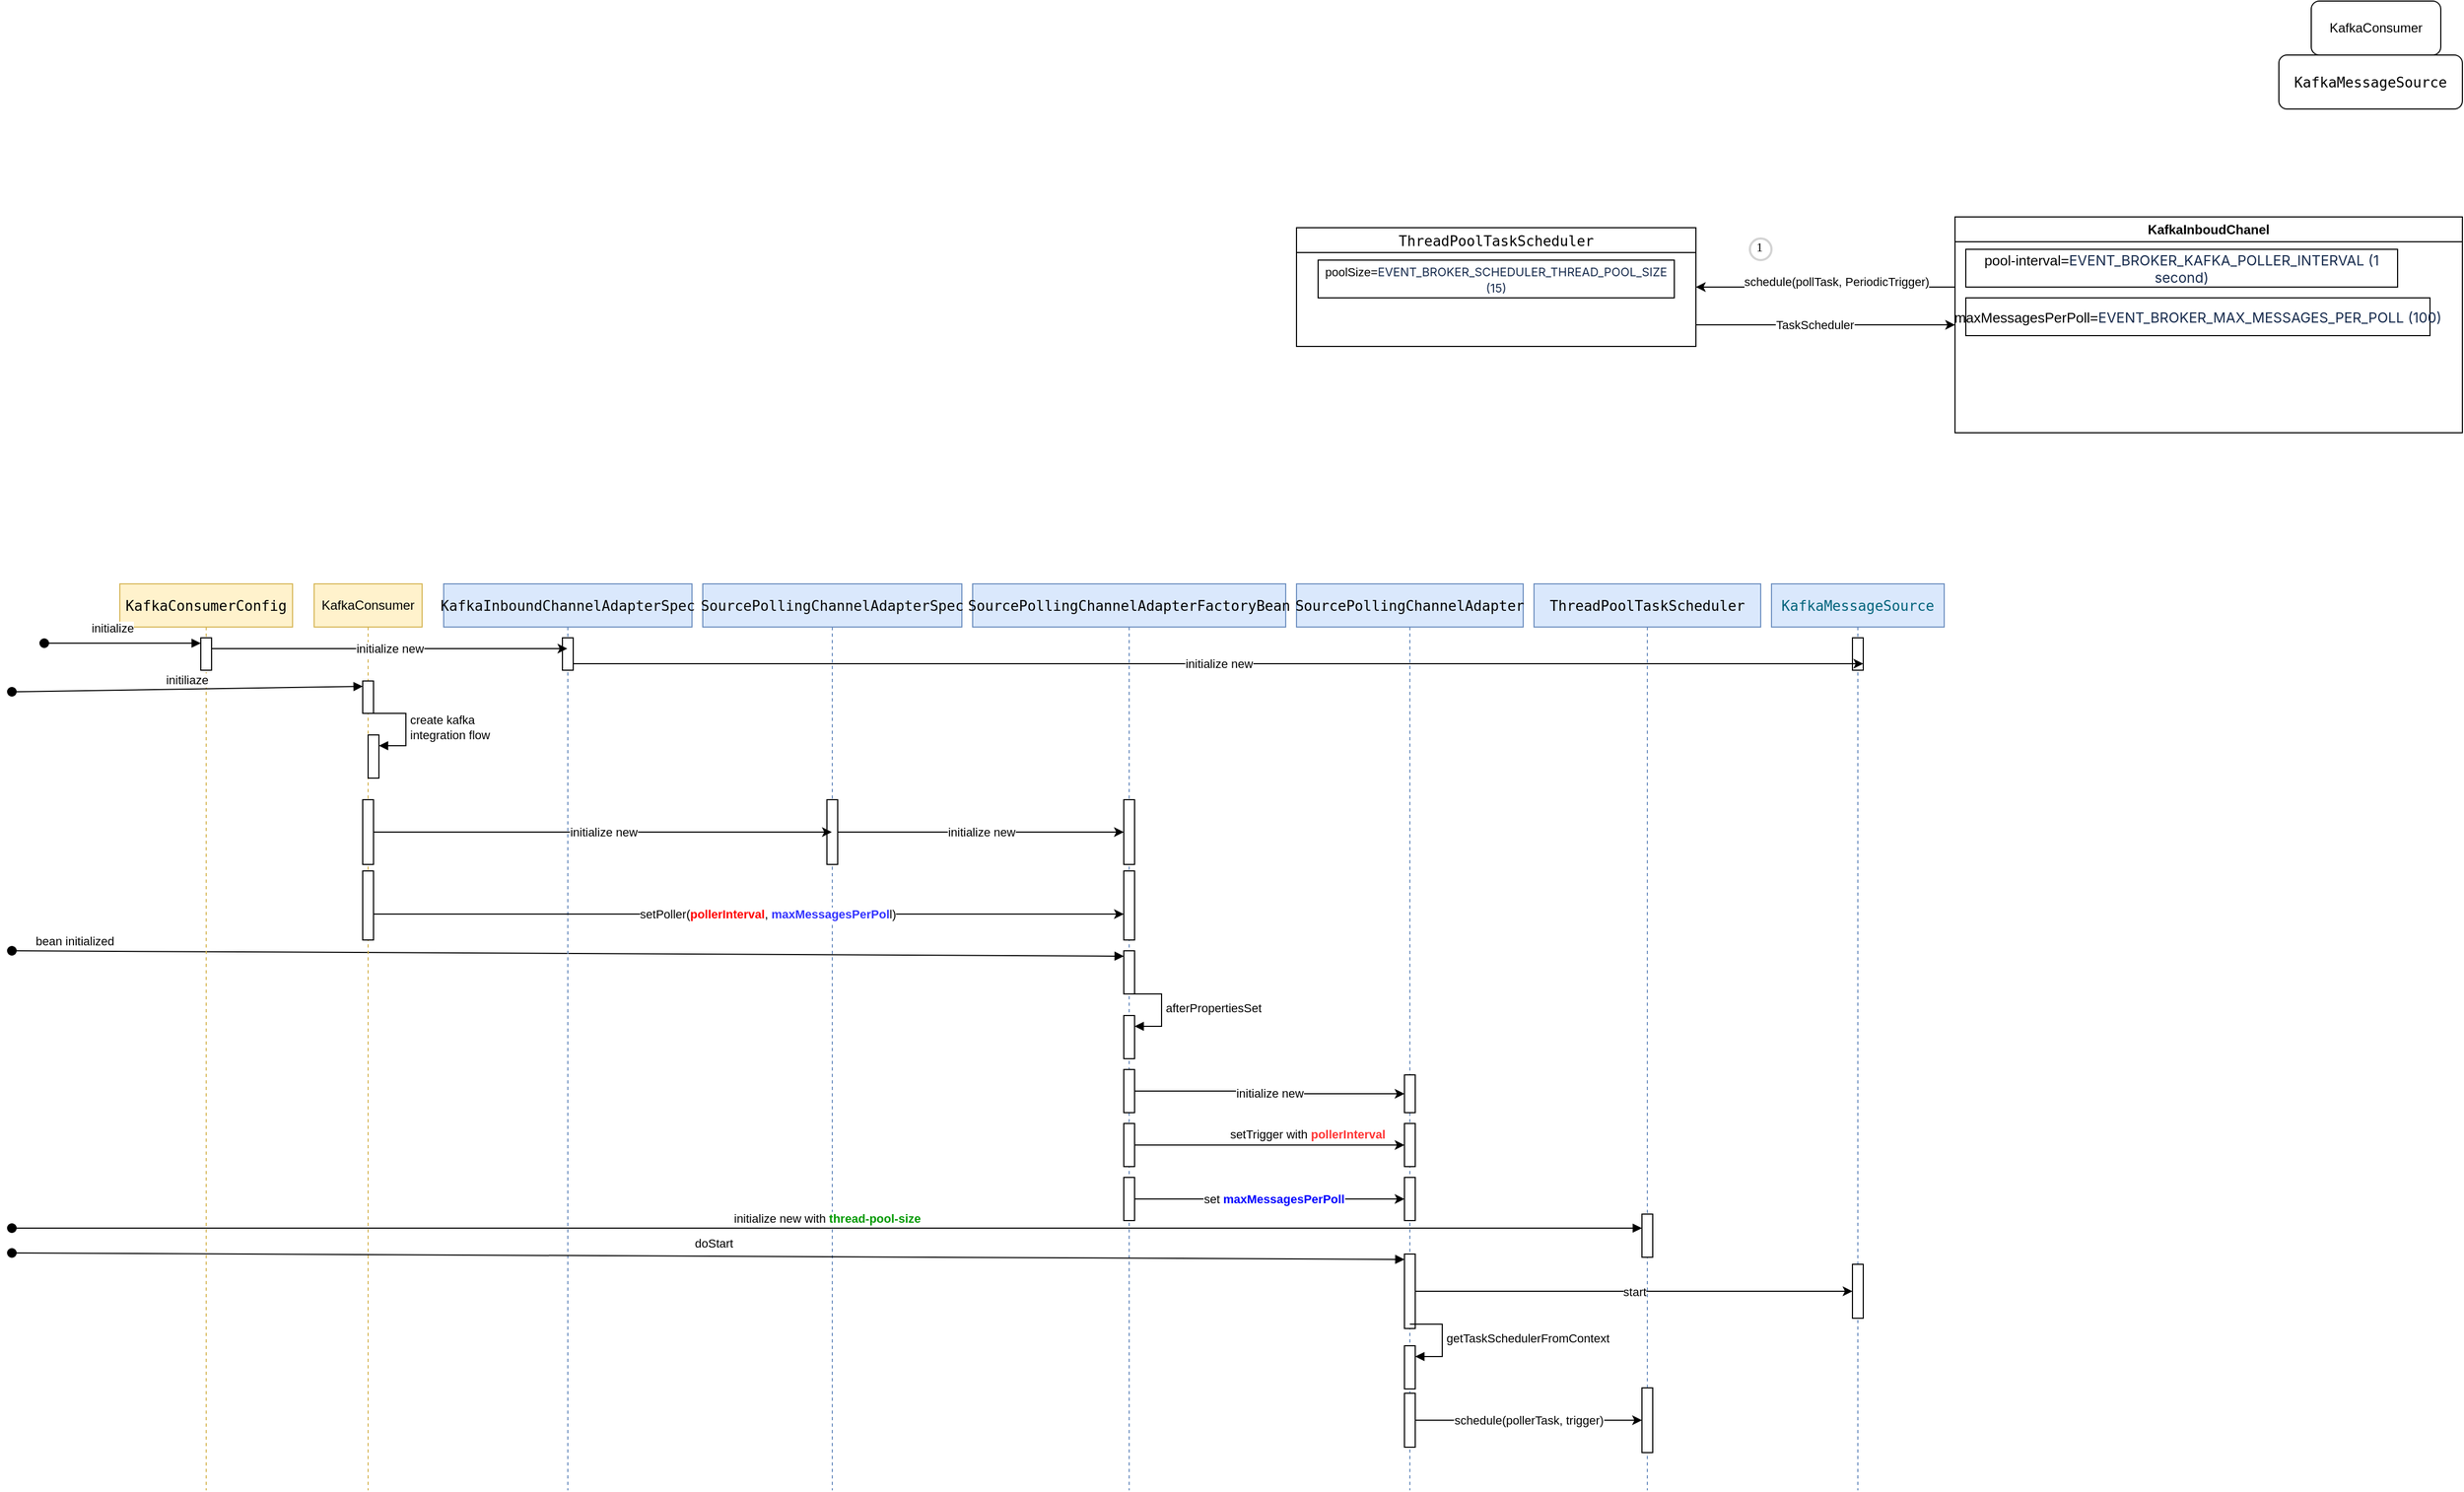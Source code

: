 <mxfile version="24.4.2" type="github">
  <diagram name="Page-1" id="fZzsu9hmyL7Nlfl3KdEv">
    <mxGraphModel dx="3387" dy="878" grid="1" gridSize="10" guides="1" tooltips="1" connect="1" arrows="1" fold="1" page="1" pageScale="1" pageWidth="850" pageHeight="1100" math="0" shadow="0">
      <root>
        <mxCell id="0" />
        <mxCell id="1" parent="0" />
        <mxCell id="QlcWedHpRXv3R7vnOEsD-1" value="&lt;div style=&quot;background-color:#ffffff;color:#080808&quot;&gt;&lt;pre style=&quot;font-family:&#39;JetBrains Mono&#39;,monospace;font-size:9.8pt;&quot;&gt;&lt;span style=&quot;color:#000000;&quot;&gt;KafkaMessageSource&lt;/span&gt;&lt;/pre&gt;&lt;/div&gt;" style="rounded=1;whiteSpace=wrap;html=1;" parent="1" vertex="1">
          <mxGeometry x="660" y="70" width="170" height="50" as="geometry" />
        </mxCell>
        <mxCell id="QlcWedHpRXv3R7vnOEsD-2" value="KafkaConsumer" style="rounded=1;whiteSpace=wrap;html=1;" parent="1" vertex="1">
          <mxGeometry x="690" y="20" width="120" height="50" as="geometry" />
        </mxCell>
        <mxCell id="QlcWedHpRXv3R7vnOEsD-10" value="KafkaInboudChanel" style="swimlane;whiteSpace=wrap;html=1;" parent="1" vertex="1">
          <mxGeometry x="360" y="220" width="470" height="200" as="geometry" />
        </mxCell>
        <mxCell id="QlcWedHpRXv3R7vnOEsD-9" value="&lt;font style=&quot;font-size: 13px;&quot;&gt;pool-interval=&lt;span style=&quot;color: rgb(23, 43, 77); font-family: -apple-system, BlinkMacSystemFont, &amp;quot;Segoe UI&amp;quot;, Roboto, Oxygen, Ubuntu, &amp;quot;Fira Sans&amp;quot;, &amp;quot;Droid Sans&amp;quot;, &amp;quot;Helvetica Neue&amp;quot;, sans-serif; text-align: start; background-color: rgb(255, 255, 255);&quot;&gt;EVENT_BROKER_KAFKA_POLLER_INTERVAL&lt;/span&gt;&lt;span style=&quot;color: rgb(23, 43, 77); font-family: -apple-system, BlinkMacSystemFont, &amp;quot;Segoe UI&amp;quot;, Roboto, Oxygen, Ubuntu, &amp;quot;Fira Sans&amp;quot;, &amp;quot;Droid Sans&amp;quot;, &amp;quot;Helvetica Neue&amp;quot;, sans-serif;&quot;&gt;&amp;nbsp;(1 second)&lt;/span&gt;&lt;/font&gt;" style="rounded=0;whiteSpace=wrap;html=1;align=center;" parent="QlcWedHpRXv3R7vnOEsD-10" vertex="1">
          <mxGeometry x="10" y="30" width="400" height="35" as="geometry" />
        </mxCell>
        <mxCell id="QlcWedHpRXv3R7vnOEsD-19" value="&lt;div style=&quot;text-align: start;&quot;&gt;&lt;span style=&quot;font-size: 13px; background-color: initial;&quot;&gt;maxMessagesPerPoll=&lt;/span&gt;&lt;span style=&quot;background-color: initial; font-size: 13px;&quot;&gt;&lt;font face=&quot;-apple-system, BlinkMacSystemFont, Segoe UI, Roboto, Oxygen, Ubuntu, Fira Sans, Droid Sans, Helvetica Neue, sans-serif&quot; color=&quot;#172b4d&quot;&gt;EVENT_BROKER_MAX_MESSAGES_PER_POLL&lt;/font&gt;&lt;/span&gt;&lt;span style=&quot;font-size: 13px; background-color: initial; color: rgb(23, 43, 77); font-family: -apple-system, BlinkMacSystemFont, &amp;quot;Segoe UI&amp;quot;, Roboto, Oxygen, Ubuntu, &amp;quot;Fira Sans&amp;quot;, &amp;quot;Droid Sans&amp;quot;, &amp;quot;Helvetica Neue&amp;quot;, sans-serif;&quot;&gt;&amp;nbsp;(100)&lt;/span&gt;&lt;/div&gt;" style="rounded=0;whiteSpace=wrap;html=1;align=center;" parent="QlcWedHpRXv3R7vnOEsD-10" vertex="1">
          <mxGeometry x="10" y="75" width="430" height="35" as="geometry" />
        </mxCell>
        <mxCell id="QlcWedHpRXv3R7vnOEsD-18" value="TaskScheduler" style="edgeStyle=orthogonalEdgeStyle;rounded=0;orthogonalLoop=1;jettySize=auto;html=1;entryX=0;entryY=0.5;entryDx=0;entryDy=0;" parent="1" source="QlcWedHpRXv3R7vnOEsD-13" target="QlcWedHpRXv3R7vnOEsD-10" edge="1">
          <mxGeometry x="-0.083" relative="1" as="geometry">
            <Array as="points">
              <mxPoint x="240" y="320" />
              <mxPoint x="240" y="320" />
            </Array>
            <mxPoint as="offset" />
          </mxGeometry>
        </mxCell>
        <mxCell id="QlcWedHpRXv3R7vnOEsD-13" value="&lt;pre style=&quot;color: rgb(8, 8, 8); font-weight: 400; font-family: &amp;quot;JetBrains Mono&amp;quot;, monospace; font-size: 9.8pt;&quot;&gt;&lt;span style=&quot;color: rgb(0, 0, 0);&quot;&gt;ThreadPoolTaskScheduler&lt;/span&gt;&lt;/pre&gt;" style="swimlane;whiteSpace=wrap;html=1;" parent="1" vertex="1">
          <mxGeometry x="-250" y="230" width="370" height="110" as="geometry" />
        </mxCell>
        <mxCell id="QlcWedHpRXv3R7vnOEsD-6" value="&lt;font style=&quot;font-size: 11px;&quot;&gt;poolSize=&lt;span style=&quot;color: rgb(23, 43, 77); font-family: -apple-system, BlinkMacSystemFont, &amp;quot;Segoe UI&amp;quot;, Roboto, Oxygen, Ubuntu, &amp;quot;Fira Sans&amp;quot;, &amp;quot;Droid Sans&amp;quot;, &amp;quot;Helvetica Neue&amp;quot;, sans-serif;&quot;&gt;EVENT_BROKER_SCHEDULER_THREAD_POOL_SIZE (15)&lt;/span&gt;&lt;/font&gt;" style="rounded=0;whiteSpace=wrap;html=1;align=center;" parent="QlcWedHpRXv3R7vnOEsD-13" vertex="1">
          <mxGeometry x="20" y="30" width="330" height="35" as="geometry" />
        </mxCell>
        <mxCell id="QlcWedHpRXv3R7vnOEsD-14" value="&lt;div&gt;schedule(pollTask, PeriodicTrigger)&lt;/div&gt;" style="edgeStyle=orthogonalEdgeStyle;rounded=0;orthogonalLoop=1;jettySize=auto;html=1;entryX=1;entryY=0.5;entryDx=0;entryDy=0;exitX=0;exitY=0.25;exitDx=0;exitDy=0;" parent="1" source="QlcWedHpRXv3R7vnOEsD-10" target="QlcWedHpRXv3R7vnOEsD-13" edge="1">
          <mxGeometry x="-0.02" y="-5" relative="1" as="geometry">
            <mxPoint x="320" y="275" as="sourcePoint" />
            <Array as="points">
              <mxPoint x="360" y="285" />
            </Array>
            <mxPoint as="offset" />
          </mxGeometry>
        </mxCell>
        <mxCell id="QlcWedHpRXv3R7vnOEsD-15" value="1" style="ellipse;whiteSpace=wrap;html=1;aspect=fixed;strokeWidth=2;fontFamily=Tahoma;spacingBottom=4;spacingRight=2;strokeColor=#d3d3d3;" parent="1" vertex="1">
          <mxGeometry x="170" y="240" width="20" height="20" as="geometry" />
        </mxCell>
        <mxCell id="QlcWedHpRXv3R7vnOEsD-20" value="&lt;div style=&quot;color: rgb(8, 8, 8);&quot;&gt;&lt;pre style=&quot;font-family:&#39;JetBrains Mono&#39;,monospace;font-size:9.8pt;&quot;&gt;&lt;span style=&quot;color:#000000;&quot;&gt;SourcePollingChannelAdapter&lt;/span&gt;&lt;/pre&gt;&lt;/div&gt;" style="shape=umlLifeline;perimeter=lifelinePerimeter;whiteSpace=wrap;html=1;container=1;dropTarget=0;collapsible=0;recursiveResize=0;outlineConnect=0;portConstraint=eastwest;newEdgeStyle={&quot;curved&quot;:0,&quot;rounded&quot;:0};fillColor=#dae8fc;strokeColor=#6c8ebf;labelBackgroundColor=none;" parent="1" vertex="1">
          <mxGeometry x="-250" y="560" width="210" height="840" as="geometry" />
        </mxCell>
        <mxCell id="QlcWedHpRXv3R7vnOEsD-53" value="" style="html=1;points=[[0,0,0,0,5],[0,1,0,0,-5],[1,0,0,0,5],[1,1,0,0,-5]];perimeter=orthogonalPerimeter;outlineConnect=0;targetShapes=umlLifeline;portConstraint=eastwest;newEdgeStyle={&quot;curved&quot;:0,&quot;rounded&quot;:0};" parent="QlcWedHpRXv3R7vnOEsD-20" vertex="1">
          <mxGeometry x="100" y="455" width="10" height="35" as="geometry" />
        </mxCell>
        <mxCell id="QlcWedHpRXv3R7vnOEsD-94" value="" style="html=1;points=[[0,0,0,0,5],[0,1,0,0,-5],[1,0,0,0,5],[1,1,0,0,-5]];perimeter=orthogonalPerimeter;outlineConnect=0;targetShapes=umlLifeline;portConstraint=eastwest;newEdgeStyle={&quot;curved&quot;:0,&quot;rounded&quot;:0};" parent="QlcWedHpRXv3R7vnOEsD-20" vertex="1">
          <mxGeometry x="100" y="550" width="10" height="40" as="geometry" />
        </mxCell>
        <mxCell id="M7ghHzg6LirNKr-ro0C7-3" value="" style="html=1;points=[[0,0,0,0,5],[0,1,0,0,-5],[1,0,0,0,5],[1,1,0,0,-5]];perimeter=orthogonalPerimeter;outlineConnect=0;targetShapes=umlLifeline;portConstraint=eastwest;newEdgeStyle={&quot;curved&quot;:0,&quot;rounded&quot;:0};" parent="QlcWedHpRXv3R7vnOEsD-20" vertex="1">
          <mxGeometry x="100" y="621" width="10" height="69" as="geometry" />
        </mxCell>
        <mxCell id="M7ghHzg6LirNKr-ro0C7-5" value="" style="html=1;points=[[0,0,0,0,5],[0,1,0,0,-5],[1,0,0,0,5],[1,1,0,0,-5]];perimeter=orthogonalPerimeter;outlineConnect=0;targetShapes=umlLifeline;portConstraint=eastwest;newEdgeStyle={&quot;curved&quot;:0,&quot;rounded&quot;:0};" parent="QlcWedHpRXv3R7vnOEsD-20" vertex="1">
          <mxGeometry x="100" y="706" width="10" height="40" as="geometry" />
        </mxCell>
        <mxCell id="M7ghHzg6LirNKr-ro0C7-6" value="getTaskSchedulerFromContext" style="html=1;align=left;spacingLeft=2;endArrow=block;rounded=0;edgeStyle=orthogonalEdgeStyle;curved=0;rounded=0;" parent="QlcWedHpRXv3R7vnOEsD-20" target="M7ghHzg6LirNKr-ro0C7-5" edge="1">
          <mxGeometry relative="1" as="geometry">
            <mxPoint x="105" y="686" as="sourcePoint" />
            <Array as="points">
              <mxPoint x="135" y="716" />
            </Array>
          </mxGeometry>
        </mxCell>
        <mxCell id="M7ghHzg6LirNKr-ro0C7-7" value="" style="html=1;points=[[0,0,0,0,5],[0,1,0,0,-5],[1,0,0,0,5],[1,1,0,0,-5]];perimeter=orthogonalPerimeter;outlineConnect=0;targetShapes=umlLifeline;portConstraint=eastwest;newEdgeStyle={&quot;curved&quot;:0,&quot;rounded&quot;:0};" parent="QlcWedHpRXv3R7vnOEsD-20" vertex="1">
          <mxGeometry x="100" y="750" width="10" height="50" as="geometry" />
        </mxCell>
        <mxCell id="QlcWedHpRXv3R7vnOEsD-90" value="" style="html=1;points=[[0,0,0,0,5],[0,1,0,0,-5],[1,0,0,0,5],[1,1,0,0,-5]];perimeter=orthogonalPerimeter;outlineConnect=0;targetShapes=umlLifeline;portConstraint=eastwest;newEdgeStyle={&quot;curved&quot;:0,&quot;rounded&quot;:0};" parent="QlcWedHpRXv3R7vnOEsD-20" vertex="1">
          <mxGeometry x="100" y="500" width="10" height="40" as="geometry" />
        </mxCell>
        <mxCell id="QlcWedHpRXv3R7vnOEsD-21" value="&lt;div style=&quot;color: rgb(8, 8, 8);&quot;&gt;&lt;pre style=&quot;font-family:&#39;JetBrains Mono&#39;,monospace;font-size:9.8pt;&quot;&gt;&lt;pre style=&quot;font-family: &amp;quot;JetBrains Mono&amp;quot;, monospace; font-size: 9.8pt;&quot;&gt;&lt;span style=&quot;color: rgb(0, 0, 0);&quot;&gt;ThreadPoolTaskScheduler&lt;/span&gt;&lt;/pre&gt;&lt;/pre&gt;&lt;/div&gt;" style="shape=umlLifeline;perimeter=lifelinePerimeter;whiteSpace=wrap;html=1;container=1;dropTarget=0;collapsible=0;recursiveResize=0;outlineConnect=0;portConstraint=eastwest;newEdgeStyle={&quot;curved&quot;:0,&quot;rounded&quot;:0};fillColor=#dae8fc;strokeColor=#6c8ebf;labelBackgroundColor=none;" parent="1" vertex="1">
          <mxGeometry x="-30" y="560" width="210" height="840" as="geometry" />
        </mxCell>
        <mxCell id="M7ghHzg6LirNKr-ro0C7-2" value="" style="html=1;points=[[0,0,0,0,5],[0,1,0,0,-5],[1,0,0,0,5],[1,1,0,0,-5]];perimeter=orthogonalPerimeter;outlineConnect=0;targetShapes=umlLifeline;portConstraint=eastwest;newEdgeStyle={&quot;curved&quot;:0,&quot;rounded&quot;:0};" parent="QlcWedHpRXv3R7vnOEsD-21" vertex="1">
          <mxGeometry x="100" y="584" width="10" height="40" as="geometry" />
        </mxCell>
        <mxCell id="M7ghHzg6LirNKr-ro0C7-8" value="" style="html=1;points=[[0,0,0,0,5],[0,1,0,0,-5],[1,0,0,0,5],[1,1,0,0,-5]];perimeter=orthogonalPerimeter;outlineConnect=0;targetShapes=umlLifeline;portConstraint=eastwest;newEdgeStyle={&quot;curved&quot;:0,&quot;rounded&quot;:0};" parent="QlcWedHpRXv3R7vnOEsD-21" vertex="1">
          <mxGeometry x="100" y="745" width="10" height="60" as="geometry" />
        </mxCell>
        <mxCell id="QlcWedHpRXv3R7vnOEsD-22" value="&lt;div style=&quot;color: rgb(8, 8, 8);&quot;&gt;&lt;pre style=&quot;font-family:&#39;JetBrains Mono&#39;,monospace;font-size:9.8pt;&quot;&gt;&lt;div&gt;&lt;pre style=&quot;font-family:&#39;JetBrains Mono&#39;,monospace;font-size:9.8pt;&quot;&gt;&lt;span style=&quot;color:#000000;&quot;&gt;SourcePollingChannelAdapterFactoryBean&lt;/span&gt;&lt;/pre&gt;&lt;/div&gt;&lt;/pre&gt;&lt;/div&gt;" style="shape=umlLifeline;whiteSpace=wrap;html=1;container=1;dropTarget=0;collapsible=0;recursiveResize=0;outlineConnect=0;portConstraint=eastwest;newEdgeStyle={&quot;curved&quot;:0,&quot;rounded&quot;:0};points=[[0,0,0,0,5],[0,1,0,0,-5],[1,0,0,0,5],[1,1,0,0,-5]];perimeter=rectanglePerimeter;targetShapes=umlLifeline;participant=label;fillColor=#dae8fc;strokeColor=#6c8ebf;labelBackgroundColor=none;" parent="1" vertex="1">
          <mxGeometry x="-550" y="560" width="290" height="840" as="geometry" />
        </mxCell>
        <mxCell id="QlcWedHpRXv3R7vnOEsD-69" value="" style="html=1;points=[[0,0,0,0,5],[0,1,0,0,-5],[1,0,0,0,5],[1,1,0,0,-5]];perimeter=orthogonalPerimeter;outlineConnect=0;targetShapes=umlLifeline;portConstraint=eastwest;newEdgeStyle={&quot;curved&quot;:0,&quot;rounded&quot;:0};" parent="QlcWedHpRXv3R7vnOEsD-22" vertex="1">
          <mxGeometry x="140" y="200" width="10" height="60" as="geometry" />
        </mxCell>
        <mxCell id="QlcWedHpRXv3R7vnOEsD-76" value="" style="html=1;points=[[0,0,0,0,5],[0,1,0,0,-5],[1,0,0,0,5],[1,1,0,0,-5]];perimeter=orthogonalPerimeter;outlineConnect=0;targetShapes=umlLifeline;portConstraint=eastwest;newEdgeStyle={&quot;curved&quot;:0,&quot;rounded&quot;:0};" parent="QlcWedHpRXv3R7vnOEsD-22" vertex="1">
          <mxGeometry x="140" y="266" width="10" height="64" as="geometry" />
        </mxCell>
        <mxCell id="QlcWedHpRXv3R7vnOEsD-79" value="" style="html=1;points=[[0,0,0,0,5],[0,1,0,0,-5],[1,0,0,0,5],[1,1,0,0,-5]];perimeter=orthogonalPerimeter;outlineConnect=0;targetShapes=umlLifeline;portConstraint=eastwest;newEdgeStyle={&quot;curved&quot;:0,&quot;rounded&quot;:0};" parent="QlcWedHpRXv3R7vnOEsD-22" vertex="1">
          <mxGeometry x="140" y="340" width="10" height="40" as="geometry" />
        </mxCell>
        <mxCell id="QlcWedHpRXv3R7vnOEsD-80" value="bean initialized" style="html=1;verticalAlign=bottom;startArrow=oval;endArrow=block;startSize=8;curved=0;rounded=0;entryX=0;entryY=0;entryDx=0;entryDy=5;" parent="QlcWedHpRXv3R7vnOEsD-22" target="QlcWedHpRXv3R7vnOEsD-79" edge="1">
          <mxGeometry x="-0.887" relative="1" as="geometry">
            <mxPoint x="-890" y="340" as="sourcePoint" />
            <mxPoint as="offset" />
          </mxGeometry>
        </mxCell>
        <mxCell id="QlcWedHpRXv3R7vnOEsD-81" value="" style="html=1;points=[[0,0,0,0,5],[0,1,0,0,-5],[1,0,0,0,5],[1,1,0,0,-5]];perimeter=orthogonalPerimeter;outlineConnect=0;targetShapes=umlLifeline;portConstraint=eastwest;newEdgeStyle={&quot;curved&quot;:0,&quot;rounded&quot;:0};" parent="QlcWedHpRXv3R7vnOEsD-22" vertex="1">
          <mxGeometry x="140" y="400" width="10" height="40" as="geometry" />
        </mxCell>
        <mxCell id="QlcWedHpRXv3R7vnOEsD-82" value="afterPropertiesSet" style="html=1;align=left;spacingLeft=2;endArrow=block;rounded=0;edgeStyle=orthogonalEdgeStyle;curved=0;rounded=0;" parent="QlcWedHpRXv3R7vnOEsD-22" target="QlcWedHpRXv3R7vnOEsD-81" edge="1">
          <mxGeometry relative="1" as="geometry">
            <mxPoint x="145" y="380" as="sourcePoint" />
            <Array as="points">
              <mxPoint x="175" y="410" />
            </Array>
          </mxGeometry>
        </mxCell>
        <mxCell id="QlcWedHpRXv3R7vnOEsD-84" value="" style="html=1;points=[[0,0,0,0,5],[0,1,0,0,-5],[1,0,0,0,5],[1,1,0,0,-5]];perimeter=orthogonalPerimeter;outlineConnect=0;targetShapes=umlLifeline;portConstraint=eastwest;newEdgeStyle={&quot;curved&quot;:0,&quot;rounded&quot;:0};" parent="QlcWedHpRXv3R7vnOEsD-22" vertex="1">
          <mxGeometry x="140" y="450" width="10" height="40" as="geometry" />
        </mxCell>
        <mxCell id="QlcWedHpRXv3R7vnOEsD-89" value="" style="html=1;points=[[0,0,0,0,5],[0,1,0,0,-5],[1,0,0,0,5],[1,1,0,0,-5]];perimeter=orthogonalPerimeter;outlineConnect=0;targetShapes=umlLifeline;portConstraint=eastwest;newEdgeStyle={&quot;curved&quot;:0,&quot;rounded&quot;:0};" parent="QlcWedHpRXv3R7vnOEsD-22" vertex="1">
          <mxGeometry x="140" y="500" width="10" height="40" as="geometry" />
        </mxCell>
        <mxCell id="QlcWedHpRXv3R7vnOEsD-93" value="" style="html=1;points=[[0,0,0,0,5],[0,1,0,0,-5],[1,0,0,0,5],[1,1,0,0,-5]];perimeter=orthogonalPerimeter;outlineConnect=0;targetShapes=umlLifeline;portConstraint=eastwest;newEdgeStyle={&quot;curved&quot;:0,&quot;rounded&quot;:0};" parent="QlcWedHpRXv3R7vnOEsD-22" vertex="1">
          <mxGeometry x="140" y="550" width="10" height="40" as="geometry" />
        </mxCell>
        <mxCell id="QlcWedHpRXv3R7vnOEsD-54" value="KafkaConsumer" style="shape=umlLifeline;perimeter=lifelinePerimeter;whiteSpace=wrap;html=1;container=1;dropTarget=0;collapsible=0;recursiveResize=0;outlineConnect=0;portConstraint=eastwest;newEdgeStyle={&quot;curved&quot;:0,&quot;rounded&quot;:0};fillColor=#fff2cc;strokeColor=#d6b656;" parent="1" vertex="1">
          <mxGeometry x="-1160" y="560" width="100" height="840" as="geometry" />
        </mxCell>
        <mxCell id="QlcWedHpRXv3R7vnOEsD-62" value="" style="html=1;points=[[0,0,0,0,5],[0,1,0,0,-5],[1,0,0,0,5],[1,1,0,0,-5]];perimeter=orthogonalPerimeter;outlineConnect=0;targetShapes=umlLifeline;portConstraint=eastwest;newEdgeStyle={&quot;curved&quot;:0,&quot;rounded&quot;:0};" parent="QlcWedHpRXv3R7vnOEsD-54" vertex="1">
          <mxGeometry x="45" y="200" width="10" height="60" as="geometry" />
        </mxCell>
        <mxCell id="QlcWedHpRXv3R7vnOEsD-72" value="" style="html=1;points=[[0,0,0,0,5],[0,1,0,0,-5],[1,0,0,0,5],[1,1,0,0,-5]];perimeter=orthogonalPerimeter;outlineConnect=0;targetShapes=umlLifeline;portConstraint=eastwest;newEdgeStyle={&quot;curved&quot;:0,&quot;rounded&quot;:0};" parent="QlcWedHpRXv3R7vnOEsD-54" vertex="1">
          <mxGeometry x="45" y="266" width="10" height="64" as="geometry" />
        </mxCell>
        <mxCell id="M7ghHzg6LirNKr-ro0C7-11" value="" style="html=1;points=[[0,0,0,0,5],[0,1,0,0,-5],[1,0,0,0,5],[1,1,0,0,-5]];perimeter=orthogonalPerimeter;outlineConnect=0;targetShapes=umlLifeline;portConstraint=eastwest;newEdgeStyle={&quot;curved&quot;:0,&quot;rounded&quot;:0};" parent="QlcWedHpRXv3R7vnOEsD-54" vertex="1">
          <mxGeometry x="45" y="90" width="10" height="30" as="geometry" />
        </mxCell>
        <mxCell id="M7ghHzg6LirNKr-ro0C7-13" value="" style="html=1;points=[[0,0,0,0,5],[0,1,0,0,-5],[1,0,0,0,5],[1,1,0,0,-5]];perimeter=orthogonalPerimeter;outlineConnect=0;targetShapes=umlLifeline;portConstraint=eastwest;newEdgeStyle={&quot;curved&quot;:0,&quot;rounded&quot;:0};" parent="QlcWedHpRXv3R7vnOEsD-54" vertex="1">
          <mxGeometry x="50" y="140" width="10" height="40" as="geometry" />
        </mxCell>
        <mxCell id="M7ghHzg6LirNKr-ro0C7-14" value="create kafka&lt;div&gt;integration flow&lt;/div&gt;" style="html=1;align=left;spacingLeft=2;endArrow=block;rounded=0;edgeStyle=orthogonalEdgeStyle;curved=0;rounded=0;" parent="QlcWedHpRXv3R7vnOEsD-54" target="M7ghHzg6LirNKr-ro0C7-13" edge="1">
          <mxGeometry relative="1" as="geometry">
            <mxPoint x="55" y="120" as="sourcePoint" />
            <Array as="points">
              <mxPoint x="85" y="150" />
            </Array>
          </mxGeometry>
        </mxCell>
        <mxCell id="QlcWedHpRXv3R7vnOEsD-55" value="&lt;div style=&quot;color: rgb(8, 8, 8);&quot;&gt;&lt;pre style=&quot;font-family: &amp;quot;JetBrains Mono&amp;quot;, monospace; font-size: 9.8pt;&quot;&gt;&lt;span style=&quot;color: rgb(0, 0, 0);&quot;&gt;KafkaConsumerConfig&lt;/span&gt;&lt;/pre&gt;&lt;/div&gt;" style="shape=umlLifeline;perimeter=lifelinePerimeter;whiteSpace=wrap;html=1;container=1;dropTarget=0;collapsible=0;recursiveResize=0;outlineConnect=0;portConstraint=eastwest;newEdgeStyle={&quot;curved&quot;:0,&quot;rounded&quot;:0};fillColor=#fff2cc;strokeColor=#d6b656;" parent="1" vertex="1">
          <mxGeometry x="-1340" y="560" width="160" height="840" as="geometry" />
        </mxCell>
        <mxCell id="QlcWedHpRXv3R7vnOEsD-57" value="" style="html=1;points=[[0,0,0,0,5],[0,1,0,0,-5],[1,0,0,0,5],[1,1,0,0,-5]];perimeter=orthogonalPerimeter;outlineConnect=0;targetShapes=umlLifeline;portConstraint=eastwest;newEdgeStyle={&quot;curved&quot;:0,&quot;rounded&quot;:0};" parent="QlcWedHpRXv3R7vnOEsD-55" vertex="1">
          <mxGeometry x="75" y="50" width="10" height="30" as="geometry" />
        </mxCell>
        <mxCell id="QlcWedHpRXv3R7vnOEsD-58" value="initialize" style="html=1;verticalAlign=bottom;startArrow=oval;endArrow=block;startSize=8;curved=0;rounded=0;entryX=0;entryY=0;entryDx=0;entryDy=5;" parent="QlcWedHpRXv3R7vnOEsD-55" target="QlcWedHpRXv3R7vnOEsD-57" edge="1">
          <mxGeometry x="-0.135" y="5" relative="1" as="geometry">
            <mxPoint x="-70" y="55" as="sourcePoint" />
            <mxPoint as="offset" />
          </mxGeometry>
        </mxCell>
        <mxCell id="QlcWedHpRXv3R7vnOEsD-56" value="&lt;div style=&quot;color: rgb(8, 8, 8);&quot;&gt;&lt;pre style=&quot;font-family: &amp;quot;JetBrains Mono&amp;quot;, monospace; font-size: 9.8pt;&quot;&gt;&lt;div style=&quot;&quot;&gt;&lt;pre style=&quot;font-family: &amp;quot;JetBrains Mono&amp;quot;, monospace; font-size: 9.8pt;&quot;&gt;KafkaInboundChannelAdapterSpec&lt;/pre&gt;&lt;/div&gt;&lt;/pre&gt;&lt;/div&gt;" style="shape=umlLifeline;perimeter=lifelinePerimeter;whiteSpace=wrap;html=1;container=1;dropTarget=0;collapsible=0;recursiveResize=0;outlineConnect=0;portConstraint=eastwest;newEdgeStyle={&quot;curved&quot;:0,&quot;rounded&quot;:0};fillColor=#dae8fc;strokeColor=#6c8ebf;" parent="1" vertex="1">
          <mxGeometry x="-1040" y="560" width="230" height="840" as="geometry" />
        </mxCell>
        <mxCell id="QlcWedHpRXv3R7vnOEsD-60" value="" style="html=1;points=[[0,0,0,0,5],[0,1,0,0,-5],[1,0,0,0,5],[1,1,0,0,-5]];perimeter=orthogonalPerimeter;outlineConnect=0;targetShapes=umlLifeline;portConstraint=eastwest;newEdgeStyle={&quot;curved&quot;:0,&quot;rounded&quot;:0};" parent="QlcWedHpRXv3R7vnOEsD-56" vertex="1">
          <mxGeometry x="110" y="50" width="10" height="30" as="geometry" />
        </mxCell>
        <mxCell id="QlcWedHpRXv3R7vnOEsD-59" value="initialize new" style="edgeStyle=orthogonalEdgeStyle;rounded=0;orthogonalLoop=1;jettySize=auto;html=1;curved=0;" parent="1" source="QlcWedHpRXv3R7vnOEsD-57" target="QlcWedHpRXv3R7vnOEsD-56" edge="1">
          <mxGeometry relative="1" as="geometry">
            <Array as="points">
              <mxPoint x="-1080" y="620" />
              <mxPoint x="-1080" y="620" />
            </Array>
          </mxGeometry>
        </mxCell>
        <mxCell id="QlcWedHpRXv3R7vnOEsD-64" value="&lt;div style=&quot;color: rgb(8, 8, 8);&quot;&gt;&lt;pre style=&quot;font-family:&#39;JetBrains Mono&#39;,monospace;font-size:9.8pt;&quot;&gt;SourcePollingChannelAdapterSpec&lt;/pre&gt;&lt;/div&gt;" style="shape=umlLifeline;perimeter=lifelinePerimeter;whiteSpace=wrap;html=1;container=1;dropTarget=0;collapsible=0;recursiveResize=0;outlineConnect=0;portConstraint=eastwest;newEdgeStyle={&quot;curved&quot;:0,&quot;rounded&quot;:0};fillColor=#dae8fc;strokeColor=#6c8ebf;labelBackgroundColor=none;" parent="1" vertex="1">
          <mxGeometry x="-800" y="560" width="240" height="840" as="geometry" />
        </mxCell>
        <mxCell id="QlcWedHpRXv3R7vnOEsD-66" value="" style="html=1;points=[[0,0,0,0,5],[0,1,0,0,-5],[1,0,0,0,5],[1,1,0,0,-5]];perimeter=orthogonalPerimeter;outlineConnect=0;targetShapes=umlLifeline;portConstraint=eastwest;newEdgeStyle={&quot;curved&quot;:0,&quot;rounded&quot;:0};" parent="QlcWedHpRXv3R7vnOEsD-64" vertex="1">
          <mxGeometry x="115" y="200" width="10" height="60" as="geometry" />
        </mxCell>
        <mxCell id="QlcWedHpRXv3R7vnOEsD-65" value="initialize new" style="edgeStyle=orthogonalEdgeStyle;rounded=0;orthogonalLoop=1;jettySize=auto;html=1;curved=0;" parent="1" source="QlcWedHpRXv3R7vnOEsD-62" target="QlcWedHpRXv3R7vnOEsD-64" edge="1">
          <mxGeometry relative="1" as="geometry">
            <Array as="points">
              <mxPoint x="-660" y="820" />
              <mxPoint x="-660" y="820" />
            </Array>
          </mxGeometry>
        </mxCell>
        <mxCell id="QlcWedHpRXv3R7vnOEsD-71" value="initialize new" style="edgeStyle=orthogonalEdgeStyle;rounded=0;orthogonalLoop=1;jettySize=auto;html=1;curved=0;" parent="1" source="QlcWedHpRXv3R7vnOEsD-66" target="QlcWedHpRXv3R7vnOEsD-69" edge="1">
          <mxGeometry relative="1" as="geometry" />
        </mxCell>
        <mxCell id="QlcWedHpRXv3R7vnOEsD-75" value="setPoller(&lt;b&gt;&lt;font color=&quot;#ff0000&quot;&gt;pollerInterval&lt;/font&gt;&lt;/b&gt;, &lt;b&gt;&lt;font color=&quot;#3333ff&quot;&gt;maxMessagesPerPol&lt;/font&gt;&lt;/b&gt;l)" style="edgeStyle=orthogonalEdgeStyle;rounded=0;orthogonalLoop=1;jettySize=auto;html=1;curved=0;" parent="1" source="QlcWedHpRXv3R7vnOEsD-72" target="QlcWedHpRXv3R7vnOEsD-76" edge="1">
          <mxGeometry x="0.05" relative="1" as="geometry">
            <Array as="points">
              <mxPoint x="-460" y="866" />
              <mxPoint x="-460" y="866" />
            </Array>
            <mxPoint as="offset" />
          </mxGeometry>
        </mxCell>
        <mxCell id="QlcWedHpRXv3R7vnOEsD-85" value="initialize new" style="edgeStyle=orthogonalEdgeStyle;rounded=0;orthogonalLoop=1;jettySize=auto;html=1;curved=0;" parent="1" source="QlcWedHpRXv3R7vnOEsD-84" target="QlcWedHpRXv3R7vnOEsD-53" edge="1">
          <mxGeometry relative="1" as="geometry" />
        </mxCell>
        <mxCell id="QlcWedHpRXv3R7vnOEsD-91" value="setTrigger with &lt;b&gt;&lt;font color=&quot;#ff3333&quot;&gt;pollerInterval&lt;/font&gt;&lt;/b&gt;" style="edgeStyle=orthogonalEdgeStyle;rounded=0;orthogonalLoop=1;jettySize=auto;html=1;curved=0;" parent="1" edge="1">
          <mxGeometry x="0.28" y="10" relative="1" as="geometry">
            <Array as="points">
              <mxPoint x="-270" y="1080" />
              <mxPoint x="-270" y="1080" />
            </Array>
            <mxPoint as="offset" />
            <mxPoint x="-400" y="1080" as="sourcePoint" />
            <mxPoint x="-150" y="1080" as="targetPoint" />
          </mxGeometry>
        </mxCell>
        <mxCell id="QlcWedHpRXv3R7vnOEsD-92" value="set &lt;b&gt;&lt;font color=&quot;#0000ff&quot;&gt;maxMessagesPerPoll&lt;/font&gt;&lt;/b&gt;" style="edgeStyle=orthogonalEdgeStyle;rounded=0;orthogonalLoop=1;jettySize=auto;html=1;curved=0;" parent="1" source="QlcWedHpRXv3R7vnOEsD-93" target="QlcWedHpRXv3R7vnOEsD-94" edge="1">
          <mxGeometry x="0.04" relative="1" as="geometry">
            <Array as="points">
              <mxPoint x="-180" y="1130" />
              <mxPoint x="-180" y="1130" />
            </Array>
            <mxPoint x="-1" as="offset" />
          </mxGeometry>
        </mxCell>
        <mxCell id="M7ghHzg6LirNKr-ro0C7-1" value="initialize new with &lt;b&gt;&lt;font color=&quot;#009900&quot;&gt;thread-pool-size&lt;/font&gt;&lt;/b&gt;" style="html=1;verticalAlign=bottom;startArrow=oval;startFill=1;endArrow=block;startSize=8;curved=0;rounded=0;" parent="1" edge="1">
          <mxGeometry width="60" relative="1" as="geometry">
            <mxPoint x="-1440" y="1157" as="sourcePoint" />
            <mxPoint x="70" y="1157" as="targetPoint" />
          </mxGeometry>
        </mxCell>
        <mxCell id="M7ghHzg6LirNKr-ro0C7-4" value="doStart" style="html=1;verticalAlign=bottom;startArrow=oval;endArrow=block;startSize=8;curved=0;rounded=0;entryX=0;entryY=0;entryDx=0;entryDy=5;" parent="1" target="M7ghHzg6LirNKr-ro0C7-3" edge="1">
          <mxGeometry x="0.008" y="3" relative="1" as="geometry">
            <mxPoint x="-1440" y="1180" as="sourcePoint" />
            <mxPoint as="offset" />
          </mxGeometry>
        </mxCell>
        <mxCell id="M7ghHzg6LirNKr-ro0C7-9" value="schedule(pollerTask, trigger)" style="edgeStyle=orthogonalEdgeStyle;rounded=0;orthogonalLoop=1;jettySize=auto;html=1;curved=0;" parent="1" source="M7ghHzg6LirNKr-ro0C7-7" target="M7ghHzg6LirNKr-ro0C7-8" edge="1">
          <mxGeometry relative="1" as="geometry" />
        </mxCell>
        <mxCell id="M7ghHzg6LirNKr-ro0C7-12" value="initiliaze" style="html=1;verticalAlign=bottom;startArrow=oval;endArrow=block;startSize=8;curved=0;rounded=0;entryX=0;entryY=0;entryDx=0;entryDy=5;" parent="1" target="M7ghHzg6LirNKr-ro0C7-11" edge="1">
          <mxGeometry relative="1" as="geometry">
            <mxPoint x="-1440" y="660" as="sourcePoint" />
          </mxGeometry>
        </mxCell>
        <mxCell id="M7ghHzg6LirNKr-ro0C7-17" value="&lt;div style=&quot;color: rgb(8, 8, 8);&quot;&gt;&lt;pre style=&quot;font-family:&#39;JetBrains Mono&#39;,monospace;font-size:9.8pt;&quot;&gt;&lt;span style=&quot;color:#00627a;&quot;&gt;KafkaMessageSource&lt;/span&gt;&lt;/pre&gt;&lt;/div&gt;" style="shape=umlLifeline;perimeter=lifelinePerimeter;whiteSpace=wrap;html=1;container=1;dropTarget=0;collapsible=0;recursiveResize=0;outlineConnect=0;portConstraint=eastwest;newEdgeStyle={&quot;curved&quot;:0,&quot;rounded&quot;:0};fillColor=#dae8fc;strokeColor=#6c8ebf;labelBackgroundColor=none;" parent="1" vertex="1">
          <mxGeometry x="190" y="560" width="160" height="840" as="geometry" />
        </mxCell>
        <mxCell id="M7ghHzg6LirNKr-ro0C7-24" value="" style="html=1;points=[[0,0,0,0,5],[0,1,0,0,-5],[1,0,0,0,5],[1,1,0,0,-5]];perimeter=orthogonalPerimeter;outlineConnect=0;targetShapes=umlLifeline;portConstraint=eastwest;newEdgeStyle={&quot;curved&quot;:0,&quot;rounded&quot;:0};" parent="M7ghHzg6LirNKr-ro0C7-17" vertex="1">
          <mxGeometry x="75" y="50" width="10" height="30" as="geometry" />
        </mxCell>
        <mxCell id="M7ghHzg6LirNKr-ro0C7-27" value="" style="html=1;points=[[0,0,0,0,5],[0,1,0,0,-5],[1,0,0,0,5],[1,1,0,0,-5]];perimeter=orthogonalPerimeter;outlineConnect=0;targetShapes=umlLifeline;portConstraint=eastwest;newEdgeStyle={&quot;curved&quot;:0,&quot;rounded&quot;:0};" parent="M7ghHzg6LirNKr-ro0C7-17" vertex="1">
          <mxGeometry x="75" y="630.5" width="10" height="50" as="geometry" />
        </mxCell>
        <mxCell id="M7ghHzg6LirNKr-ro0C7-25" value="initialize new" style="edgeStyle=orthogonalEdgeStyle;rounded=0;orthogonalLoop=1;jettySize=auto;html=1;curved=0;" parent="1" edge="1">
          <mxGeometry relative="1" as="geometry">
            <mxPoint x="-920" y="634" as="sourcePoint" />
            <mxPoint x="275" y="634" as="targetPoint" />
          </mxGeometry>
        </mxCell>
        <mxCell id="M7ghHzg6LirNKr-ro0C7-29" value="start" style="edgeStyle=orthogonalEdgeStyle;rounded=0;orthogonalLoop=1;jettySize=auto;html=1;curved=0;" parent="1" source="M7ghHzg6LirNKr-ro0C7-3" target="M7ghHzg6LirNKr-ro0C7-27" edge="1">
          <mxGeometry relative="1" as="geometry" />
        </mxCell>
      </root>
    </mxGraphModel>
  </diagram>
</mxfile>
